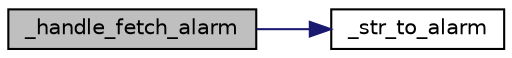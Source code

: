 digraph "_handle_fetch_alarm"
{
 // LATEX_PDF_SIZE
  bgcolor="transparent";
  edge [fontname="Helvetica",fontsize="10",labelfontname="Helvetica",labelfontsize="10"];
  node [fontname="Helvetica",fontsize="10",shape=record];
  rankdir="LR";
  Node1 [label="_handle_fetch_alarm",height=0.2,width=0.4,color="black", fillcolor="grey75", style="filled", fontcolor="black",tooltip=" "];
  Node1 -> Node2 [color="midnightblue",fontsize="10",style="solid",fontname="Helvetica"];
  Node2 [label="_str_to_alarm",height=0.2,width=0.4,color="black",URL="$parser_8c.html#a01e2aa8dcc4c78aaf95aa186d4917a84",tooltip=" "];
}
